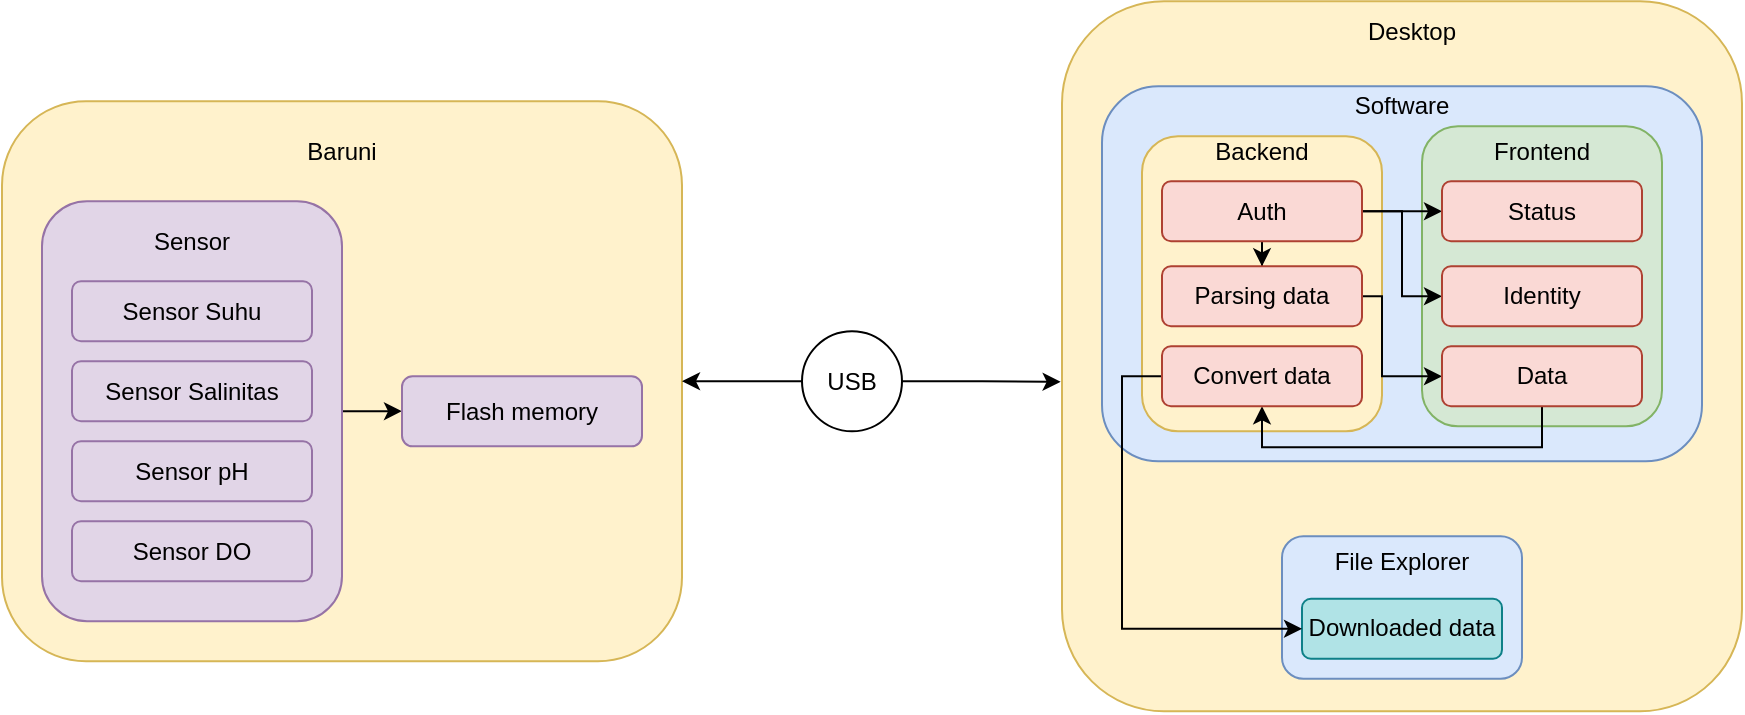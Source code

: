 <mxfile version="26.0.14">
  <diagram name="Page-1" id="abjH8JDhDwMlrESSAU5H">
    <mxGraphModel dx="846" dy="565" grid="1" gridSize="10" guides="1" tooltips="1" connect="1" arrows="1" fold="1" page="1" pageScale="1" pageWidth="850" pageHeight="1100" math="0" shadow="0">
      <root>
        <mxCell id="0" />
        <mxCell id="1" parent="0" />
        <mxCell id="uxQ6cXoGMAoABJ1x1QL--43" value="" style="rounded=1;whiteSpace=wrap;html=1;fillColor=#fff2cc;strokeColor=#d6b656;" vertex="1" parent="1">
          <mxGeometry x="560" y="90.63" width="340" height="355" as="geometry" />
        </mxCell>
        <mxCell id="uxQ6cXoGMAoABJ1x1QL--21" value="" style="rounded=1;whiteSpace=wrap;html=1;fillColor=#fff2cc;strokeColor=#d6b656;" vertex="1" parent="1">
          <mxGeometry x="30" y="140.63" width="340" height="280" as="geometry" />
        </mxCell>
        <mxCell id="uxQ6cXoGMAoABJ1x1QL--13" value="" style="edgeStyle=orthogonalEdgeStyle;rounded=0;orthogonalLoop=1;jettySize=auto;html=1;" edge="1" parent="1" source="uxQ6cXoGMAoABJ1x1QL--3" target="uxQ6cXoGMAoABJ1x1QL--12">
          <mxGeometry relative="1" as="geometry" />
        </mxCell>
        <mxCell id="uxQ6cXoGMAoABJ1x1QL--3" value="" style="rounded=1;whiteSpace=wrap;html=1;fillColor=#e1d5e7;strokeColor=#9673a6;" vertex="1" parent="1">
          <mxGeometry x="50" y="190.63" width="150" height="210" as="geometry" />
        </mxCell>
        <mxCell id="uxQ6cXoGMAoABJ1x1QL--7" value="Sensor Suhu" style="rounded=1;whiteSpace=wrap;html=1;fillColor=#e1d5e7;strokeColor=#9673a6;" vertex="1" parent="1">
          <mxGeometry x="65" y="230.63" width="120" height="30" as="geometry" />
        </mxCell>
        <mxCell id="uxQ6cXoGMAoABJ1x1QL--8" value="Sensor DO" style="rounded=1;whiteSpace=wrap;html=1;fillColor=#e1d5e7;strokeColor=#9673a6;" vertex="1" parent="1">
          <mxGeometry x="65" y="350.63" width="120" height="30" as="geometry" />
        </mxCell>
        <mxCell id="uxQ6cXoGMAoABJ1x1QL--9" value="Sensor pH" style="rounded=1;whiteSpace=wrap;html=1;fillColor=#e1d5e7;strokeColor=#9673a6;" vertex="1" parent="1">
          <mxGeometry x="65" y="310.63" width="120" height="30" as="geometry" />
        </mxCell>
        <mxCell id="uxQ6cXoGMAoABJ1x1QL--10" value="Sensor Salinitas" style="rounded=1;whiteSpace=wrap;html=1;fillColor=#e1d5e7;strokeColor=#9673a6;" vertex="1" parent="1">
          <mxGeometry x="65" y="270.63" width="120" height="30" as="geometry" />
        </mxCell>
        <mxCell id="uxQ6cXoGMAoABJ1x1QL--11" value="Sensor" style="text;html=1;align=center;verticalAlign=middle;whiteSpace=wrap;rounded=0;" vertex="1" parent="1">
          <mxGeometry x="95" y="195.63" width="60" height="30" as="geometry" />
        </mxCell>
        <mxCell id="uxQ6cXoGMAoABJ1x1QL--12" value="Flash memory" style="rounded=1;whiteSpace=wrap;html=1;fillColor=#e1d5e7;strokeColor=#9673a6;" vertex="1" parent="1">
          <mxGeometry x="230" y="278.13" width="120" height="35" as="geometry" />
        </mxCell>
        <mxCell id="uxQ6cXoGMAoABJ1x1QL--30" style="edgeStyle=orthogonalEdgeStyle;rounded=0;orthogonalLoop=1;jettySize=auto;html=1;entryX=1;entryY=0.5;entryDx=0;entryDy=0;" edge="1" parent="1" source="uxQ6cXoGMAoABJ1x1QL--18" target="uxQ6cXoGMAoABJ1x1QL--21">
          <mxGeometry relative="1" as="geometry" />
        </mxCell>
        <mxCell id="uxQ6cXoGMAoABJ1x1QL--18" value="USB" style="ellipse;whiteSpace=wrap;html=1;aspect=fixed;" vertex="1" parent="1">
          <mxGeometry x="430" y="255.63" width="50" height="50" as="geometry" />
        </mxCell>
        <mxCell id="uxQ6cXoGMAoABJ1x1QL--22" value="Baruni" style="text;html=1;align=center;verticalAlign=middle;whiteSpace=wrap;rounded=0;" vertex="1" parent="1">
          <mxGeometry x="170" y="150.63" width="60" height="30" as="geometry" />
        </mxCell>
        <mxCell id="uxQ6cXoGMAoABJ1x1QL--23" value="" style="rounded=1;whiteSpace=wrap;html=1;fillColor=#dae8fc;strokeColor=#6c8ebf;" vertex="1" parent="1">
          <mxGeometry x="580" y="133.13" width="300" height="187.5" as="geometry" />
        </mxCell>
        <mxCell id="uxQ6cXoGMAoABJ1x1QL--33" value="" style="rounded=1;whiteSpace=wrap;html=1;fillColor=#fff2cc;strokeColor=#d6b656;" vertex="1" parent="1">
          <mxGeometry x="600" y="158.13" width="120" height="147.5" as="geometry" />
        </mxCell>
        <mxCell id="uxQ6cXoGMAoABJ1x1QL--37" value="" style="rounded=1;whiteSpace=wrap;html=1;fillColor=#d5e8d4;strokeColor=#82b366;" vertex="1" parent="1">
          <mxGeometry x="740" y="153.13" width="120" height="150" as="geometry" />
        </mxCell>
        <mxCell id="uxQ6cXoGMAoABJ1x1QL--54" style="edgeStyle=orthogonalEdgeStyle;rounded=0;orthogonalLoop=1;jettySize=auto;html=1;entryX=0;entryY=0.5;entryDx=0;entryDy=0;" edge="1" parent="1" source="uxQ6cXoGMAoABJ1x1QL--34" target="uxQ6cXoGMAoABJ1x1QL--41">
          <mxGeometry relative="1" as="geometry" />
        </mxCell>
        <mxCell id="uxQ6cXoGMAoABJ1x1QL--55" style="edgeStyle=orthogonalEdgeStyle;rounded=0;orthogonalLoop=1;jettySize=auto;html=1;entryX=0;entryY=0.5;entryDx=0;entryDy=0;" edge="1" parent="1" source="uxQ6cXoGMAoABJ1x1QL--34" target="uxQ6cXoGMAoABJ1x1QL--38">
          <mxGeometry relative="1" as="geometry" />
        </mxCell>
        <mxCell id="uxQ6cXoGMAoABJ1x1QL--63" style="edgeStyle=orthogonalEdgeStyle;rounded=0;orthogonalLoop=1;jettySize=auto;html=1;" edge="1" parent="1" source="uxQ6cXoGMAoABJ1x1QL--34" target="uxQ6cXoGMAoABJ1x1QL--35">
          <mxGeometry relative="1" as="geometry" />
        </mxCell>
        <mxCell id="uxQ6cXoGMAoABJ1x1QL--34" value="Auth" style="rounded=1;whiteSpace=wrap;html=1;fillColor=#fad9d5;strokeColor=#ae4132;" vertex="1" parent="1">
          <mxGeometry x="610" y="180.63" width="100" height="30" as="geometry" />
        </mxCell>
        <mxCell id="uxQ6cXoGMAoABJ1x1QL--56" style="edgeStyle=orthogonalEdgeStyle;rounded=0;orthogonalLoop=1;jettySize=auto;html=1;entryX=0;entryY=0.5;entryDx=0;entryDy=0;" edge="1" parent="1" source="uxQ6cXoGMAoABJ1x1QL--35" target="uxQ6cXoGMAoABJ1x1QL--39">
          <mxGeometry relative="1" as="geometry">
            <Array as="points">
              <mxPoint x="720" y="238.63" />
              <mxPoint x="720" y="278.63" />
            </Array>
          </mxGeometry>
        </mxCell>
        <mxCell id="uxQ6cXoGMAoABJ1x1QL--35" value="Parsing data" style="rounded=1;whiteSpace=wrap;html=1;fillColor=#fad9d5;strokeColor=#ae4132;" vertex="1" parent="1">
          <mxGeometry x="610" y="223.13" width="100" height="30" as="geometry" />
        </mxCell>
        <mxCell id="uxQ6cXoGMAoABJ1x1QL--36" value="Backend" style="text;html=1;align=center;verticalAlign=middle;whiteSpace=wrap;rounded=0;" vertex="1" parent="1">
          <mxGeometry x="630" y="150.63" width="60" height="30" as="geometry" />
        </mxCell>
        <mxCell id="uxQ6cXoGMAoABJ1x1QL--38" value="Identity" style="rounded=1;whiteSpace=wrap;html=1;fillColor=#fad9d5;strokeColor=#ae4132;" vertex="1" parent="1">
          <mxGeometry x="750" y="223.13" width="100" height="30" as="geometry" />
        </mxCell>
        <mxCell id="uxQ6cXoGMAoABJ1x1QL--57" style="edgeStyle=orthogonalEdgeStyle;rounded=0;orthogonalLoop=1;jettySize=auto;html=1;entryX=0.5;entryY=1;entryDx=0;entryDy=0;" edge="1" parent="1" source="uxQ6cXoGMAoABJ1x1QL--39" target="uxQ6cXoGMAoABJ1x1QL--50">
          <mxGeometry relative="1" as="geometry">
            <Array as="points">
              <mxPoint x="800" y="313.63" />
              <mxPoint x="660" y="313.63" />
            </Array>
          </mxGeometry>
        </mxCell>
        <mxCell id="uxQ6cXoGMAoABJ1x1QL--39" value="Data" style="rounded=1;whiteSpace=wrap;html=1;fillColor=#fad9d5;strokeColor=#ae4132;" vertex="1" parent="1">
          <mxGeometry x="750" y="263.13" width="100" height="30" as="geometry" />
        </mxCell>
        <mxCell id="uxQ6cXoGMAoABJ1x1QL--40" value="Frontend" style="text;html=1;align=center;verticalAlign=middle;whiteSpace=wrap;rounded=0;" vertex="1" parent="1">
          <mxGeometry x="770" y="150.63" width="60" height="30" as="geometry" />
        </mxCell>
        <mxCell id="uxQ6cXoGMAoABJ1x1QL--41" value="Status" style="rounded=1;whiteSpace=wrap;html=1;fillColor=#fad9d5;strokeColor=#ae4132;" vertex="1" parent="1">
          <mxGeometry x="750" y="180.63" width="100" height="30" as="geometry" />
        </mxCell>
        <mxCell id="uxQ6cXoGMAoABJ1x1QL--42" value="Software" style="text;html=1;align=center;verticalAlign=middle;whiteSpace=wrap;rounded=0;" vertex="1" parent="1">
          <mxGeometry x="700" y="128.13" width="60" height="30" as="geometry" />
        </mxCell>
        <mxCell id="uxQ6cXoGMAoABJ1x1QL--44" value="Desktop" style="text;html=1;align=center;verticalAlign=middle;whiteSpace=wrap;rounded=0;" vertex="1" parent="1">
          <mxGeometry x="705" y="90.63" width="60" height="30" as="geometry" />
        </mxCell>
        <mxCell id="uxQ6cXoGMAoABJ1x1QL--45" value="" style="rounded=1;whiteSpace=wrap;html=1;fillColor=#dae8fc;strokeColor=#6c8ebf;" vertex="1" parent="1">
          <mxGeometry x="670" y="358.13" width="120" height="71.25" as="geometry" />
        </mxCell>
        <mxCell id="uxQ6cXoGMAoABJ1x1QL--47" value="Downloaded data" style="rounded=1;whiteSpace=wrap;html=1;fillColor=#b0e3e6;strokeColor=#0e8088;" vertex="1" parent="1">
          <mxGeometry x="680" y="389.38" width="100" height="30" as="geometry" />
        </mxCell>
        <mxCell id="uxQ6cXoGMAoABJ1x1QL--48" value="File Explorer" style="text;html=1;align=center;verticalAlign=middle;whiteSpace=wrap;rounded=0;" vertex="1" parent="1">
          <mxGeometry x="690" y="355.63" width="80" height="30" as="geometry" />
        </mxCell>
        <mxCell id="uxQ6cXoGMAoABJ1x1QL--59" style="edgeStyle=orthogonalEdgeStyle;rounded=0;orthogonalLoop=1;jettySize=auto;html=1;entryX=0;entryY=0.5;entryDx=0;entryDy=0;" edge="1" parent="1" source="uxQ6cXoGMAoABJ1x1QL--50" target="uxQ6cXoGMAoABJ1x1QL--47">
          <mxGeometry relative="1" as="geometry">
            <Array as="points">
              <mxPoint x="590" y="277.63" />
              <mxPoint x="590" y="404.63" />
            </Array>
          </mxGeometry>
        </mxCell>
        <mxCell id="uxQ6cXoGMAoABJ1x1QL--50" value="Convert data" style="rounded=1;whiteSpace=wrap;html=1;fillColor=#fad9d5;strokeColor=#ae4132;" vertex="1" parent="1">
          <mxGeometry x="610" y="263.13" width="100" height="30" as="geometry" />
        </mxCell>
        <mxCell id="uxQ6cXoGMAoABJ1x1QL--61" style="edgeStyle=orthogonalEdgeStyle;rounded=0;orthogonalLoop=1;jettySize=auto;html=1;entryX=-0.002;entryY=0.536;entryDx=0;entryDy=0;entryPerimeter=0;" edge="1" parent="1" source="uxQ6cXoGMAoABJ1x1QL--18" target="uxQ6cXoGMAoABJ1x1QL--43">
          <mxGeometry relative="1" as="geometry" />
        </mxCell>
      </root>
    </mxGraphModel>
  </diagram>
</mxfile>
